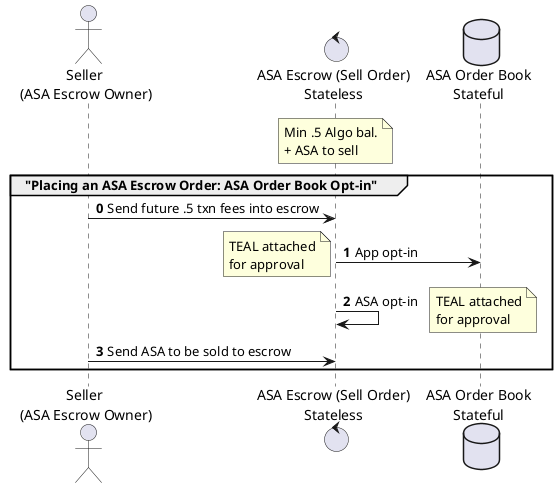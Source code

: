 @startuml
actor "Seller \n(ASA Escrow Owner)" as Seller
control "ASA Escrow (Sell Order)\nStateless" as ASAEscrow
database "ASA Order Book\nStateful" as ASAOB
note over ASAEscrow: Min .5 Algo bal.\n+ ASA to sell

group "Placing an ASA Escrow Order: ASA Order Book Opt-in"
autonumber 0
Seller -> ASAEscrow: Send future .5 txn fees into escrow
ASAEscrow -> ASAOB: App opt-in
note left: TEAL attached\nfor approval
ASAEscrow -> ASAEscrow: ASA opt-in
note right: TEAL attached\nfor approval
Seller -> ASAEscrow: Send ASA to be sold to escrow
end

@enduml
